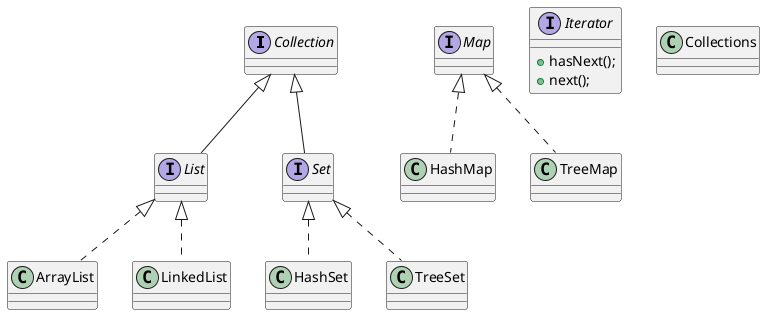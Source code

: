 @startuml
'https://plantuml.com/class-diagram

interface Collection{}
interface List{}
interface Set {}

interface Map {}

class ArrayList {}
class LinkedList {}

class HashSet {}
class TreeSet {}

class HashMap {}
class TreeMap {}

'迭代器
interface Iterator {
    + hasNext();
    + next();
}
'工具方法
class Collections {}


Collection <|-- List
Collection <|-- Set
List <|.. ArrayList
List <|.. LinkedList
Set <|.. HashSet
Set <|.. TreeSet
Map <|.. HashMap
Map <|.. TreeMap

@enduml
